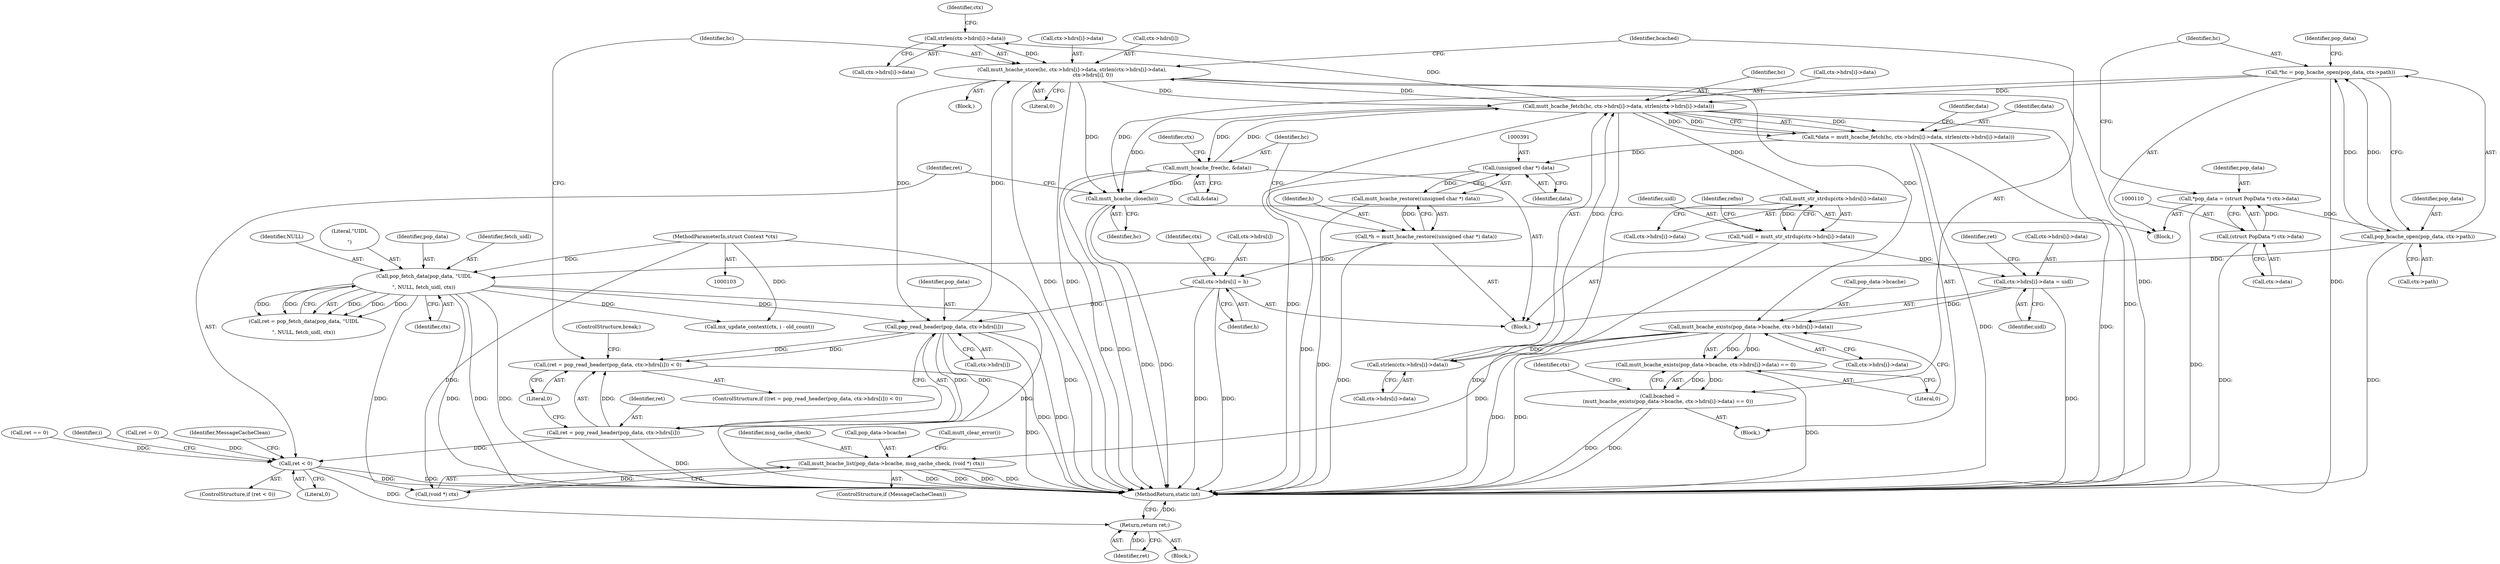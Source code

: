 digraph "0_neomutt_9bfab35522301794483f8f9ed60820bdec9be59e_1@API" {
"1000469" [label="(Call,strlen(ctx->hdrs[i]->data))"];
"1000335" [label="(Call,mutt_hcache_fetch(hc, ctx->hdrs[i]->data, strlen(ctx->hdrs[i]->data)))"];
"1000116" [label="(Call,*hc = pop_hcache_open(pop_data, ctx->path))"];
"1000118" [label="(Call,pop_hcache_open(pop_data, ctx->path))"];
"1000107" [label="(Call,*pop_data = (struct PopData *) ctx->data)"];
"1000109" [label="(Call,(struct PopData *) ctx->data)"];
"1000460" [label="(Call,mutt_hcache_store(hc, ctx->hdrs[i]->data, strlen(ctx->hdrs[i]->data),\n                          ctx->hdrs[i], 0))"];
"1000469" [label="(Call,strlen(ctx->hdrs[i]->data))"];
"1000449" [label="(Call,pop_read_header(pop_data, ctx->hdrs[i]))"];
"1000164" [label="(Call,pop_fetch_data(pop_data, \"UIDL\r\n\", NULL, fetch_uidl, ctx))"];
"1000104" [label="(MethodParameterIn,struct Context *ctx)"];
"1000404" [label="(Call,ctx->hdrs[i] = h)"];
"1000387" [label="(Call,*h = mutt_hcache_restore((unsigned char *) data))"];
"1000389" [label="(Call,mutt_hcache_restore((unsigned char *) data))"];
"1000390" [label="(Call,(unsigned char *) data)"];
"1000333" [label="(Call,*data = mutt_hcache_fetch(hc, ctx->hdrs[i]->data, strlen(ctx->hdrs[i]->data)))"];
"1000393" [label="(Call,mutt_hcache_free(hc, &data))"];
"1000344" [label="(Call,strlen(ctx->hdrs[i]->data))"];
"1000487" [label="(Call,mutt_bcache_exists(pop_data->bcache, ctx->hdrs[i]->data))"];
"1000429" [label="(Call,ctx->hdrs[i]->data = uidl)"];
"1000356" [label="(Call,*uidl = mutt_str_strdup(ctx->hdrs[i]->data))"];
"1000358" [label="(Call,mutt_str_strdup(ctx->hdrs[i]->data))"];
"1000446" [label="(Call,(ret = pop_read_header(pop_data, ctx->hdrs[i])) < 0)"];
"1000447" [label="(Call,ret = pop_read_header(pop_data, ctx->hdrs[i]))"];
"1000572" [label="(Call,ret < 0)"];
"1000595" [label="(Return,return ret;)"];
"1000486" [label="(Call,mutt_bcache_exists(pop_data->bcache, ctx->hdrs[i]->data) == 0)"];
"1000484" [label="(Call,bcached =\n          (mutt_bcache_exists(pop_data->bcache, ctx->hdrs[i]->data) == 0))"];
"1000599" [label="(Call,mutt_bcache_list(pop_data->bcache, msg_cache_check, (void *) ctx))"];
"1000569" [label="(Call,mutt_hcache_close(hc))"];
"1000438" [label="(Call,ret = 0)"];
"1000571" [label="(ControlStructure,if (ret < 0))"];
"1000415" [label="(Identifier,ctx)"];
"1000439" [label="(Identifier,ret)"];
"1000334" [label="(Identifier,data)"];
"1000358" [label="(Call,mutt_str_strdup(ctx->hdrs[i]->data))"];
"1000354" [label="(Block,)"];
"1000126" [label="(Identifier,pop_data)"];
"1000389" [label="(Call,mutt_hcache_restore((unsigned char *) data))"];
"1000392" [label="(Identifier,data)"];
"1000498" [label="(Literal,0)"];
"1000470" [label="(Call,ctx->hdrs[i]->data)"];
"1000599" [label="(Call,mutt_bcache_list(pop_data->bcache, msg_cache_check, (void *) ctx))"];
"1000570" [label="(Identifier,hc)"];
"1000572" [label="(Call,ret < 0)"];
"1000390" [label="(Call,(unsigned char *) data)"];
"1000429" [label="(Call,ctx->hdrs[i]->data = uidl)"];
"1000461" [label="(Identifier,hc)"];
"1000604" [label="(Call,(void *) ctx)"];
"1000446" [label="(Call,(ret = pop_read_header(pop_data, ctx->hdrs[i])) < 0)"];
"1000462" [label="(Call,ctx->hdrs[i]->data)"];
"1000598" [label="(Identifier,MessageCacheClean)"];
"1000335" [label="(Call,mutt_hcache_fetch(hc, ctx->hdrs[i]->data, strlen(ctx->hdrs[i]->data)))"];
"1000503" [label="(Identifier,ctx)"];
"1000595" [label="(Return,return ret;)"];
"1000344" [label="(Call,strlen(ctx->hdrs[i]->data))"];
"1000167" [label="(Identifier,NULL)"];
"1000574" [label="(Literal,0)"];
"1000485" [label="(Identifier,bcached)"];
"1000108" [label="(Identifier,pop_data)"];
"1000404" [label="(Call,ctx->hdrs[i] = h)"];
"1000111" [label="(Call,ctx->data)"];
"1000612" [label="(MethodReturn,static int)"];
"1000460" [label="(Call,mutt_hcache_store(hc, ctx->hdrs[i]->data, strlen(ctx->hdrs[i]->data),\n                          ctx->hdrs[i], 0))"];
"1000359" [label="(Call,ctx->hdrs[i]->data)"];
"1000484" [label="(Call,bcached =\n          (mutt_bcache_exists(pop_data->bcache, ctx->hdrs[i]->data) == 0))"];
"1000395" [label="(Call,&data)"];
"1000482" [label="(Literal,0)"];
"1000166" [label="(Literal,\"UIDL\r\n\")"];
"1000447" [label="(Call,ret = pop_read_header(pop_data, ctx->hdrs[i]))"];
"1000336" [label="(Identifier,hc)"];
"1000387" [label="(Call,*h = mutt_hcache_restore((unsigned char *) data))"];
"1000119" [label="(Identifier,pop_data)"];
"1000488" [label="(Call,pop_data->bcache)"];
"1000469" [label="(Call,strlen(ctx->hdrs[i]->data))"];
"1000388" [label="(Identifier,h)"];
"1000249" [label="(Call,ret == 0)"];
"1000487" [label="(Call,mutt_bcache_exists(pop_data->bcache, ctx->hdrs[i]->data))"];
"1000109" [label="(Call,(struct PopData *) ctx->data)"];
"1000451" [label="(Call,ctx->hdrs[i])"];
"1000368" [label="(Identifier,refno)"];
"1000450" [label="(Identifier,pop_data)"];
"1000105" [label="(Block,)"];
"1000564" [label="(Call,mx_update_context(ctx, i - old_count))"];
"1000316" [label="(Block,)"];
"1000596" [label="(Identifier,ret)"];
"1000459" [label="(Block,)"];
"1000356" [label="(Call,*uidl = mutt_str_strdup(ctx->hdrs[i]->data))"];
"1000116" [label="(Call,*hc = pop_hcache_open(pop_data, ctx->path))"];
"1000410" [label="(Identifier,h)"];
"1000401" [label="(Identifier,ctx)"];
"1000477" [label="(Call,ctx->hdrs[i])"];
"1000165" [label="(Identifier,pop_data)"];
"1000357" [label="(Identifier,uidl)"];
"1000456" [label="(Literal,0)"];
"1000437" [label="(Identifier,uidl)"];
"1000569" [label="(Call,mutt_hcache_close(hc))"];
"1000479" [label="(Identifier,ctx)"];
"1000117" [label="(Identifier,hc)"];
"1000345" [label="(Call,ctx->hdrs[i]->data)"];
"1000333" [label="(Call,*data = mutt_hcache_fetch(hc, ctx->hdrs[i]->data, strlen(ctx->hdrs[i]->data)))"];
"1000104" [label="(MethodParameterIn,struct Context *ctx)"];
"1000394" [label="(Identifier,hc)"];
"1000597" [label="(ControlStructure,if (MessageCacheClean))"];
"1000579" [label="(Identifier,i)"];
"1000430" [label="(Call,ctx->hdrs[i]->data)"];
"1000118" [label="(Call,pop_hcache_open(pop_data, ctx->path))"];
"1000169" [label="(Identifier,ctx)"];
"1000405" [label="(Call,ctx->hdrs[i])"];
"1000120" [label="(Call,ctx->path)"];
"1000457" [label="(ControlStructure,break;)"];
"1000486" [label="(Call,mutt_bcache_exists(pop_data->bcache, ctx->hdrs[i]->data) == 0)"];
"1000449" [label="(Call,pop_read_header(pop_data, ctx->hdrs[i]))"];
"1000600" [label="(Call,pop_data->bcache)"];
"1000448" [label="(Identifier,ret)"];
"1000164" [label="(Call,pop_fetch_data(pop_data, \"UIDL\r\n\", NULL, fetch_uidl, ctx))"];
"1000162" [label="(Call,ret = pop_fetch_data(pop_data, \"UIDL\r\n\", NULL, fetch_uidl, ctx))"];
"1000491" [label="(Call,ctx->hdrs[i]->data)"];
"1000353" [label="(Identifier,data)"];
"1000573" [label="(Identifier,ret)"];
"1000575" [label="(Block,)"];
"1000337" [label="(Call,ctx->hdrs[i]->data)"];
"1000607" [label="(Call,mutt_clear_error())"];
"1000107" [label="(Call,*pop_data = (struct PopData *) ctx->data)"];
"1000168" [label="(Identifier,fetch_uidl)"];
"1000445" [label="(ControlStructure,if ((ret = pop_read_header(pop_data, ctx->hdrs[i])) < 0))"];
"1000393" [label="(Call,mutt_hcache_free(hc, &data))"];
"1000603" [label="(Identifier,msg_cache_check)"];
"1000469" -> "1000460"  [label="AST: "];
"1000469" -> "1000470"  [label="CFG: "];
"1000470" -> "1000469"  [label="AST: "];
"1000479" -> "1000469"  [label="CFG: "];
"1000469" -> "1000460"  [label="DDG: "];
"1000335" -> "1000469"  [label="DDG: "];
"1000335" -> "1000333"  [label="AST: "];
"1000335" -> "1000344"  [label="CFG: "];
"1000336" -> "1000335"  [label="AST: "];
"1000337" -> "1000335"  [label="AST: "];
"1000344" -> "1000335"  [label="AST: "];
"1000333" -> "1000335"  [label="CFG: "];
"1000335" -> "1000612"  [label="DDG: "];
"1000335" -> "1000612"  [label="DDG: "];
"1000335" -> "1000333"  [label="DDG: "];
"1000335" -> "1000333"  [label="DDG: "];
"1000335" -> "1000333"  [label="DDG: "];
"1000116" -> "1000335"  [label="DDG: "];
"1000460" -> "1000335"  [label="DDG: "];
"1000393" -> "1000335"  [label="DDG: "];
"1000344" -> "1000335"  [label="DDG: "];
"1000335" -> "1000358"  [label="DDG: "];
"1000335" -> "1000393"  [label="DDG: "];
"1000335" -> "1000460"  [label="DDG: "];
"1000335" -> "1000569"  [label="DDG: "];
"1000116" -> "1000105"  [label="AST: "];
"1000116" -> "1000118"  [label="CFG: "];
"1000117" -> "1000116"  [label="AST: "];
"1000118" -> "1000116"  [label="AST: "];
"1000126" -> "1000116"  [label="CFG: "];
"1000116" -> "1000612"  [label="DDG: "];
"1000118" -> "1000116"  [label="DDG: "];
"1000118" -> "1000116"  [label="DDG: "];
"1000116" -> "1000569"  [label="DDG: "];
"1000118" -> "1000120"  [label="CFG: "];
"1000119" -> "1000118"  [label="AST: "];
"1000120" -> "1000118"  [label="AST: "];
"1000118" -> "1000612"  [label="DDG: "];
"1000107" -> "1000118"  [label="DDG: "];
"1000118" -> "1000164"  [label="DDG: "];
"1000107" -> "1000105"  [label="AST: "];
"1000107" -> "1000109"  [label="CFG: "];
"1000108" -> "1000107"  [label="AST: "];
"1000109" -> "1000107"  [label="AST: "];
"1000117" -> "1000107"  [label="CFG: "];
"1000107" -> "1000612"  [label="DDG: "];
"1000109" -> "1000107"  [label="DDG: "];
"1000109" -> "1000111"  [label="CFG: "];
"1000110" -> "1000109"  [label="AST: "];
"1000111" -> "1000109"  [label="AST: "];
"1000109" -> "1000612"  [label="DDG: "];
"1000460" -> "1000459"  [label="AST: "];
"1000460" -> "1000482"  [label="CFG: "];
"1000461" -> "1000460"  [label="AST: "];
"1000462" -> "1000460"  [label="AST: "];
"1000477" -> "1000460"  [label="AST: "];
"1000482" -> "1000460"  [label="AST: "];
"1000485" -> "1000460"  [label="CFG: "];
"1000460" -> "1000612"  [label="DDG: "];
"1000460" -> "1000612"  [label="DDG: "];
"1000460" -> "1000612"  [label="DDG: "];
"1000460" -> "1000449"  [label="DDG: "];
"1000449" -> "1000460"  [label="DDG: "];
"1000460" -> "1000487"  [label="DDG: "];
"1000460" -> "1000569"  [label="DDG: "];
"1000449" -> "1000447"  [label="AST: "];
"1000449" -> "1000451"  [label="CFG: "];
"1000450" -> "1000449"  [label="AST: "];
"1000451" -> "1000449"  [label="AST: "];
"1000447" -> "1000449"  [label="CFG: "];
"1000449" -> "1000612"  [label="DDG: "];
"1000449" -> "1000612"  [label="DDG: "];
"1000449" -> "1000446"  [label="DDG: "];
"1000449" -> "1000446"  [label="DDG: "];
"1000449" -> "1000447"  [label="DDG: "];
"1000449" -> "1000447"  [label="DDG: "];
"1000164" -> "1000449"  [label="DDG: "];
"1000404" -> "1000449"  [label="DDG: "];
"1000164" -> "1000162"  [label="AST: "];
"1000164" -> "1000169"  [label="CFG: "];
"1000165" -> "1000164"  [label="AST: "];
"1000166" -> "1000164"  [label="AST: "];
"1000167" -> "1000164"  [label="AST: "];
"1000168" -> "1000164"  [label="AST: "];
"1000169" -> "1000164"  [label="AST: "];
"1000162" -> "1000164"  [label="CFG: "];
"1000164" -> "1000612"  [label="DDG: "];
"1000164" -> "1000612"  [label="DDG: "];
"1000164" -> "1000612"  [label="DDG: "];
"1000164" -> "1000612"  [label="DDG: "];
"1000164" -> "1000162"  [label="DDG: "];
"1000164" -> "1000162"  [label="DDG: "];
"1000164" -> "1000162"  [label="DDG: "];
"1000164" -> "1000162"  [label="DDG: "];
"1000164" -> "1000162"  [label="DDG: "];
"1000104" -> "1000164"  [label="DDG: "];
"1000164" -> "1000564"  [label="DDG: "];
"1000164" -> "1000604"  [label="DDG: "];
"1000104" -> "1000103"  [label="AST: "];
"1000104" -> "1000612"  [label="DDG: "];
"1000104" -> "1000564"  [label="DDG: "];
"1000104" -> "1000604"  [label="DDG: "];
"1000404" -> "1000354"  [label="AST: "];
"1000404" -> "1000410"  [label="CFG: "];
"1000405" -> "1000404"  [label="AST: "];
"1000410" -> "1000404"  [label="AST: "];
"1000415" -> "1000404"  [label="CFG: "];
"1000404" -> "1000612"  [label="DDG: "];
"1000404" -> "1000612"  [label="DDG: "];
"1000387" -> "1000404"  [label="DDG: "];
"1000387" -> "1000354"  [label="AST: "];
"1000387" -> "1000389"  [label="CFG: "];
"1000388" -> "1000387"  [label="AST: "];
"1000389" -> "1000387"  [label="AST: "];
"1000394" -> "1000387"  [label="CFG: "];
"1000387" -> "1000612"  [label="DDG: "];
"1000389" -> "1000387"  [label="DDG: "];
"1000389" -> "1000390"  [label="CFG: "];
"1000390" -> "1000389"  [label="AST: "];
"1000389" -> "1000612"  [label="DDG: "];
"1000390" -> "1000389"  [label="DDG: "];
"1000390" -> "1000392"  [label="CFG: "];
"1000391" -> "1000390"  [label="AST: "];
"1000392" -> "1000390"  [label="AST: "];
"1000390" -> "1000612"  [label="DDG: "];
"1000333" -> "1000390"  [label="DDG: "];
"1000333" -> "1000316"  [label="AST: "];
"1000334" -> "1000333"  [label="AST: "];
"1000353" -> "1000333"  [label="CFG: "];
"1000333" -> "1000612"  [label="DDG: "];
"1000333" -> "1000612"  [label="DDG: "];
"1000393" -> "1000354"  [label="AST: "];
"1000393" -> "1000395"  [label="CFG: "];
"1000394" -> "1000393"  [label="AST: "];
"1000395" -> "1000393"  [label="AST: "];
"1000401" -> "1000393"  [label="CFG: "];
"1000393" -> "1000612"  [label="DDG: "];
"1000393" -> "1000612"  [label="DDG: "];
"1000393" -> "1000569"  [label="DDG: "];
"1000344" -> "1000345"  [label="CFG: "];
"1000345" -> "1000344"  [label="AST: "];
"1000487" -> "1000344"  [label="DDG: "];
"1000487" -> "1000486"  [label="AST: "];
"1000487" -> "1000491"  [label="CFG: "];
"1000488" -> "1000487"  [label="AST: "];
"1000491" -> "1000487"  [label="AST: "];
"1000498" -> "1000487"  [label="CFG: "];
"1000487" -> "1000612"  [label="DDG: "];
"1000487" -> "1000612"  [label="DDG: "];
"1000487" -> "1000486"  [label="DDG: "];
"1000487" -> "1000486"  [label="DDG: "];
"1000429" -> "1000487"  [label="DDG: "];
"1000487" -> "1000599"  [label="DDG: "];
"1000429" -> "1000354"  [label="AST: "];
"1000429" -> "1000437"  [label="CFG: "];
"1000430" -> "1000429"  [label="AST: "];
"1000437" -> "1000429"  [label="AST: "];
"1000439" -> "1000429"  [label="CFG: "];
"1000429" -> "1000612"  [label="DDG: "];
"1000356" -> "1000429"  [label="DDG: "];
"1000356" -> "1000354"  [label="AST: "];
"1000356" -> "1000358"  [label="CFG: "];
"1000357" -> "1000356"  [label="AST: "];
"1000358" -> "1000356"  [label="AST: "];
"1000368" -> "1000356"  [label="CFG: "];
"1000356" -> "1000612"  [label="DDG: "];
"1000358" -> "1000356"  [label="DDG: "];
"1000358" -> "1000359"  [label="CFG: "];
"1000359" -> "1000358"  [label="AST: "];
"1000446" -> "1000445"  [label="AST: "];
"1000446" -> "1000456"  [label="CFG: "];
"1000447" -> "1000446"  [label="AST: "];
"1000456" -> "1000446"  [label="AST: "];
"1000457" -> "1000446"  [label="CFG: "];
"1000461" -> "1000446"  [label="CFG: "];
"1000446" -> "1000612"  [label="DDG: "];
"1000447" -> "1000446"  [label="DDG: "];
"1000448" -> "1000447"  [label="AST: "];
"1000456" -> "1000447"  [label="CFG: "];
"1000447" -> "1000612"  [label="DDG: "];
"1000447" -> "1000572"  [label="DDG: "];
"1000572" -> "1000571"  [label="AST: "];
"1000572" -> "1000574"  [label="CFG: "];
"1000573" -> "1000572"  [label="AST: "];
"1000574" -> "1000572"  [label="AST: "];
"1000579" -> "1000572"  [label="CFG: "];
"1000598" -> "1000572"  [label="CFG: "];
"1000572" -> "1000612"  [label="DDG: "];
"1000572" -> "1000612"  [label="DDG: "];
"1000438" -> "1000572"  [label="DDG: "];
"1000249" -> "1000572"  [label="DDG: "];
"1000572" -> "1000595"  [label="DDG: "];
"1000595" -> "1000575"  [label="AST: "];
"1000595" -> "1000596"  [label="CFG: "];
"1000596" -> "1000595"  [label="AST: "];
"1000612" -> "1000595"  [label="CFG: "];
"1000595" -> "1000612"  [label="DDG: "];
"1000596" -> "1000595"  [label="DDG: "];
"1000486" -> "1000484"  [label="AST: "];
"1000486" -> "1000498"  [label="CFG: "];
"1000498" -> "1000486"  [label="AST: "];
"1000484" -> "1000486"  [label="CFG: "];
"1000486" -> "1000612"  [label="DDG: "];
"1000486" -> "1000484"  [label="DDG: "];
"1000486" -> "1000484"  [label="DDG: "];
"1000484" -> "1000316"  [label="AST: "];
"1000485" -> "1000484"  [label="AST: "];
"1000503" -> "1000484"  [label="CFG: "];
"1000484" -> "1000612"  [label="DDG: "];
"1000484" -> "1000612"  [label="DDG: "];
"1000599" -> "1000597"  [label="AST: "];
"1000599" -> "1000604"  [label="CFG: "];
"1000600" -> "1000599"  [label="AST: "];
"1000603" -> "1000599"  [label="AST: "];
"1000604" -> "1000599"  [label="AST: "];
"1000607" -> "1000599"  [label="CFG: "];
"1000599" -> "1000612"  [label="DDG: "];
"1000599" -> "1000612"  [label="DDG: "];
"1000599" -> "1000612"  [label="DDG: "];
"1000599" -> "1000612"  [label="DDG: "];
"1000604" -> "1000599"  [label="DDG: "];
"1000569" -> "1000105"  [label="AST: "];
"1000569" -> "1000570"  [label="CFG: "];
"1000570" -> "1000569"  [label="AST: "];
"1000573" -> "1000569"  [label="CFG: "];
"1000569" -> "1000612"  [label="DDG: "];
"1000569" -> "1000612"  [label="DDG: "];
}
